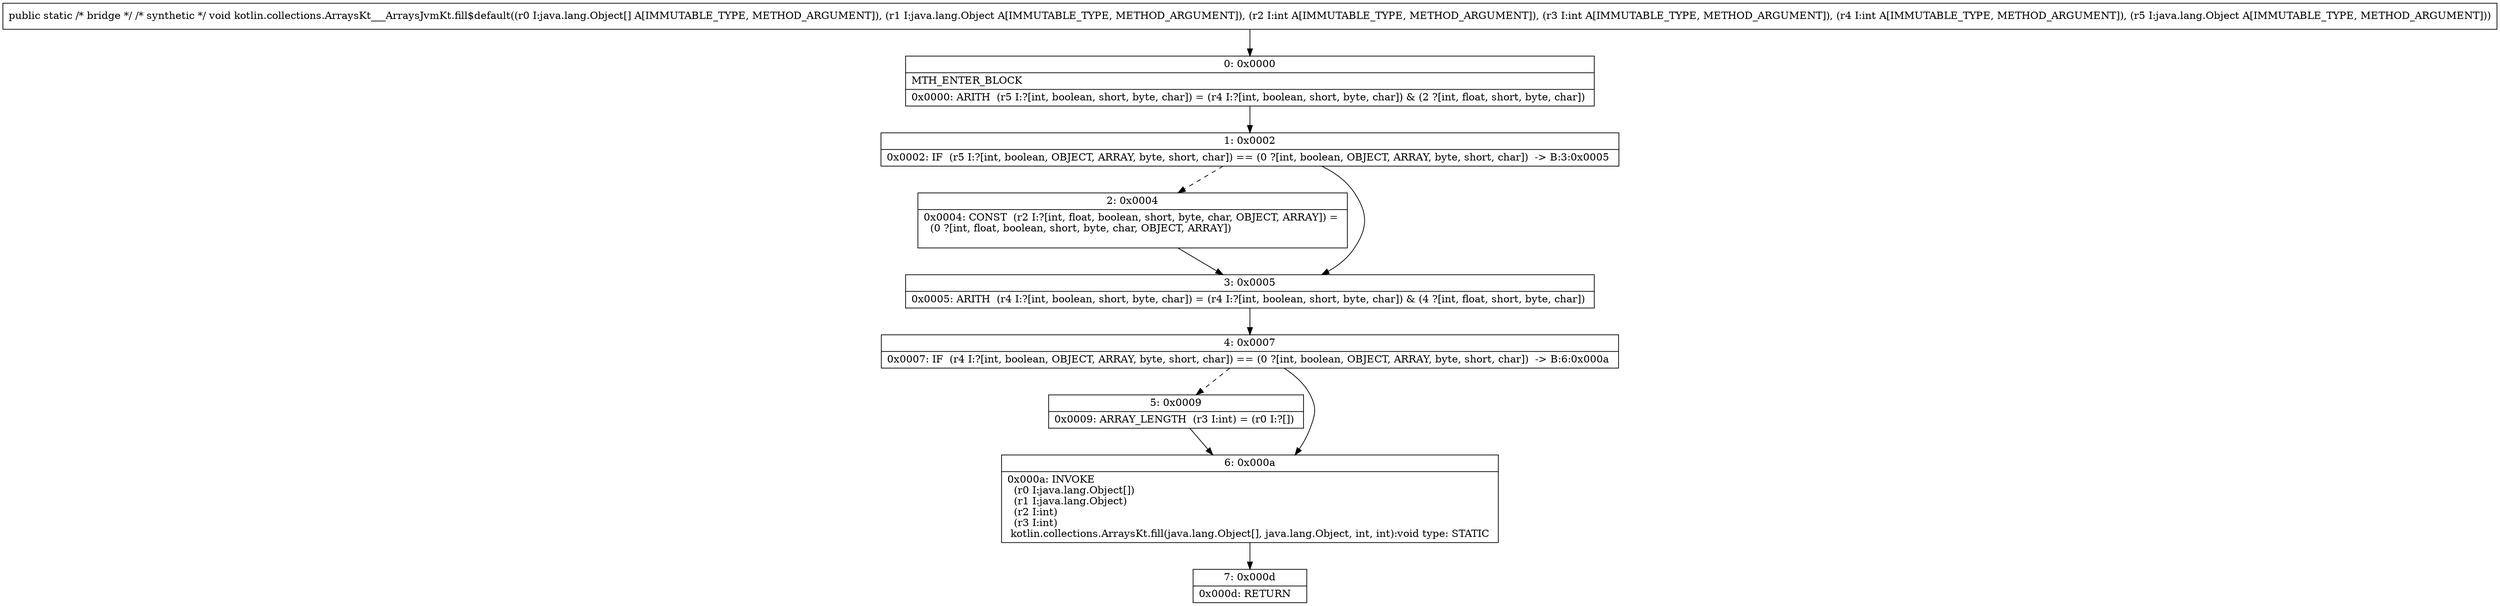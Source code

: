 digraph "CFG forkotlin.collections.ArraysKt___ArraysJvmKt.fill$default([Ljava\/lang\/Object;Ljava\/lang\/Object;IIILjava\/lang\/Object;)V" {
Node_0 [shape=record,label="{0\:\ 0x0000|MTH_ENTER_BLOCK\l|0x0000: ARITH  (r5 I:?[int, boolean, short, byte, char]) = (r4 I:?[int, boolean, short, byte, char]) & (2 ?[int, float, short, byte, char]) \l}"];
Node_1 [shape=record,label="{1\:\ 0x0002|0x0002: IF  (r5 I:?[int, boolean, OBJECT, ARRAY, byte, short, char]) == (0 ?[int, boolean, OBJECT, ARRAY, byte, short, char])  \-\> B:3:0x0005 \l}"];
Node_2 [shape=record,label="{2\:\ 0x0004|0x0004: CONST  (r2 I:?[int, float, boolean, short, byte, char, OBJECT, ARRAY]) = \l  (0 ?[int, float, boolean, short, byte, char, OBJECT, ARRAY])\l \l}"];
Node_3 [shape=record,label="{3\:\ 0x0005|0x0005: ARITH  (r4 I:?[int, boolean, short, byte, char]) = (r4 I:?[int, boolean, short, byte, char]) & (4 ?[int, float, short, byte, char]) \l}"];
Node_4 [shape=record,label="{4\:\ 0x0007|0x0007: IF  (r4 I:?[int, boolean, OBJECT, ARRAY, byte, short, char]) == (0 ?[int, boolean, OBJECT, ARRAY, byte, short, char])  \-\> B:6:0x000a \l}"];
Node_5 [shape=record,label="{5\:\ 0x0009|0x0009: ARRAY_LENGTH  (r3 I:int) = (r0 I:?[]) \l}"];
Node_6 [shape=record,label="{6\:\ 0x000a|0x000a: INVOKE  \l  (r0 I:java.lang.Object[])\l  (r1 I:java.lang.Object)\l  (r2 I:int)\l  (r3 I:int)\l kotlin.collections.ArraysKt.fill(java.lang.Object[], java.lang.Object, int, int):void type: STATIC \l}"];
Node_7 [shape=record,label="{7\:\ 0x000d|0x000d: RETURN   \l}"];
MethodNode[shape=record,label="{public static \/* bridge *\/ \/* synthetic *\/ void kotlin.collections.ArraysKt___ArraysJvmKt.fill$default((r0 I:java.lang.Object[] A[IMMUTABLE_TYPE, METHOD_ARGUMENT]), (r1 I:java.lang.Object A[IMMUTABLE_TYPE, METHOD_ARGUMENT]), (r2 I:int A[IMMUTABLE_TYPE, METHOD_ARGUMENT]), (r3 I:int A[IMMUTABLE_TYPE, METHOD_ARGUMENT]), (r4 I:int A[IMMUTABLE_TYPE, METHOD_ARGUMENT]), (r5 I:java.lang.Object A[IMMUTABLE_TYPE, METHOD_ARGUMENT])) }"];
MethodNode -> Node_0;
Node_0 -> Node_1;
Node_1 -> Node_2[style=dashed];
Node_1 -> Node_3;
Node_2 -> Node_3;
Node_3 -> Node_4;
Node_4 -> Node_5[style=dashed];
Node_4 -> Node_6;
Node_5 -> Node_6;
Node_6 -> Node_7;
}

